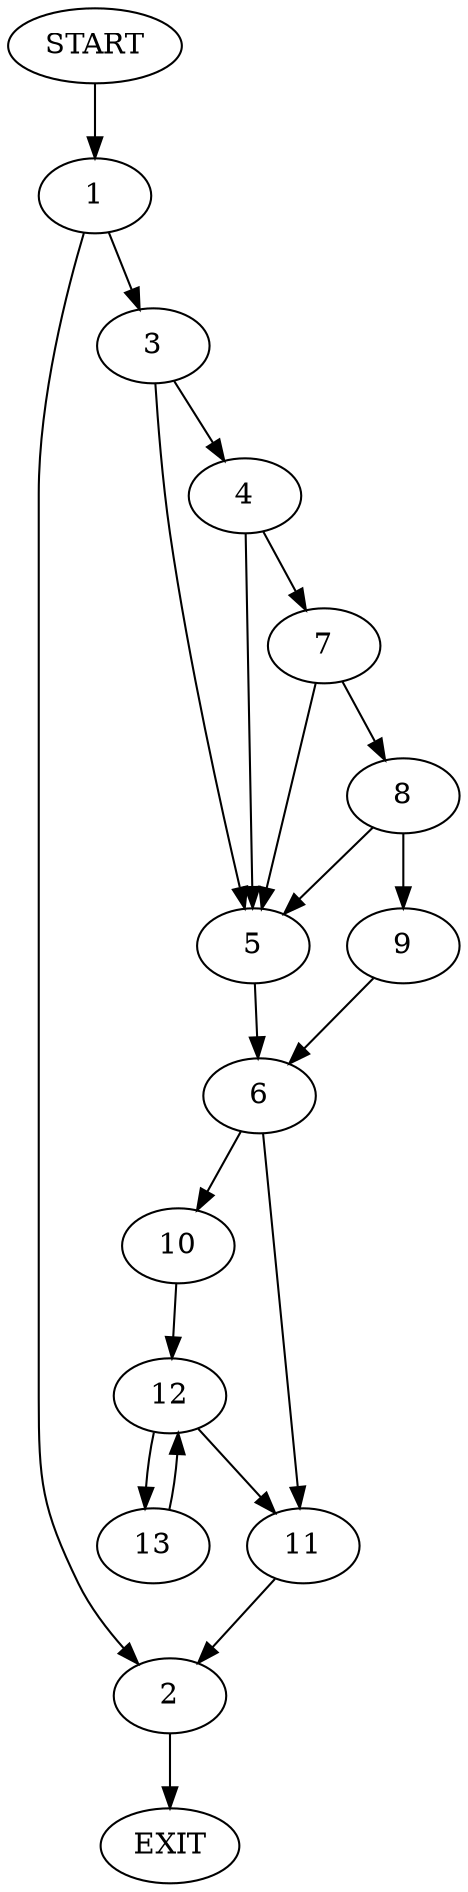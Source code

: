 digraph {
0 [label="START"]
14 [label="EXIT"]
0 -> 1
1 -> 2
1 -> 3
2 -> 14
3 -> 4
3 -> 5
5 -> 6
4 -> 7
4 -> 5
7 -> 8
7 -> 5
8 -> 9
8 -> 5
9 -> 6
6 -> 10
6 -> 11
10 -> 12
11 -> 2
12 -> 11
12 -> 13
13 -> 12
}
